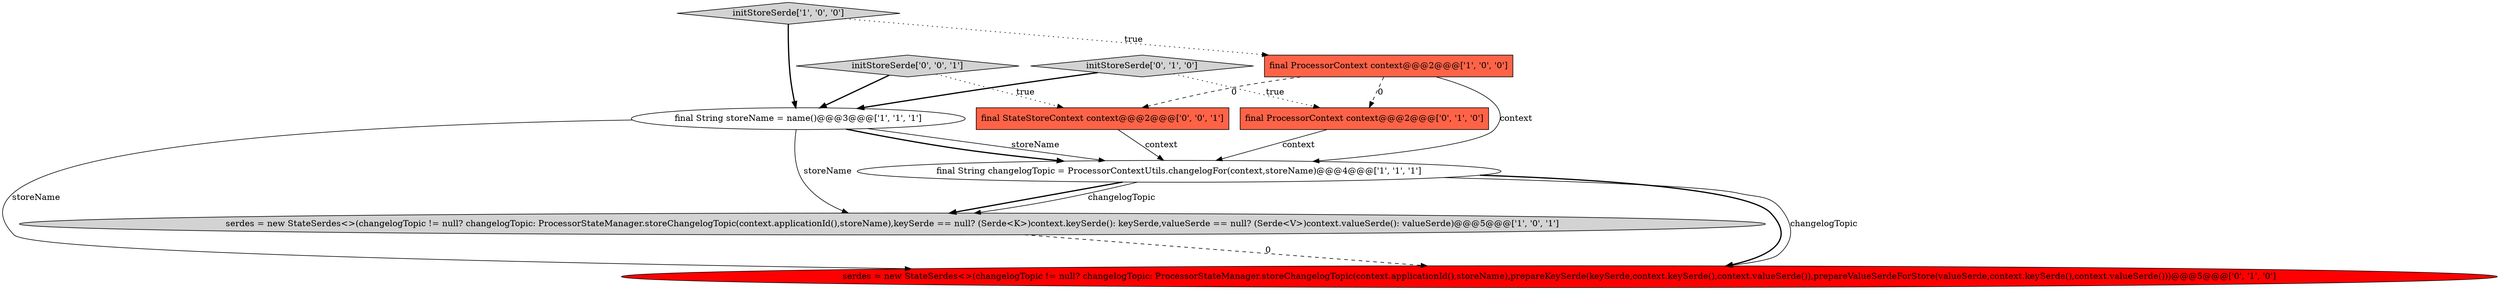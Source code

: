 digraph {
8 [style = filled, label = "initStoreSerde['0', '0', '1']", fillcolor = lightgray, shape = diamond image = "AAA0AAABBB3BBB"];
9 [style = filled, label = "final StateStoreContext context@@@2@@@['0', '0', '1']", fillcolor = tomato, shape = box image = "AAA0AAABBB3BBB"];
3 [style = filled, label = "serdes = new StateSerdes<>(changelogTopic != null? changelogTopic: ProcessorStateManager.storeChangelogTopic(context.applicationId(),storeName),keySerde == null? (Serde<K>)context.keySerde(): keySerde,valueSerde == null? (Serde<V>)context.valueSerde(): valueSerde)@@@5@@@['1', '0', '1']", fillcolor = lightgray, shape = ellipse image = "AAA0AAABBB1BBB"];
5 [style = filled, label = "final ProcessorContext context@@@2@@@['0', '1', '0']", fillcolor = tomato, shape = box image = "AAA1AAABBB2BBB"];
6 [style = filled, label = "initStoreSerde['0', '1', '0']", fillcolor = lightgray, shape = diamond image = "AAA0AAABBB2BBB"];
2 [style = filled, label = "final String storeName = name()@@@3@@@['1', '1', '1']", fillcolor = white, shape = ellipse image = "AAA0AAABBB1BBB"];
1 [style = filled, label = "final String changelogTopic = ProcessorContextUtils.changelogFor(context,storeName)@@@4@@@['1', '1', '1']", fillcolor = white, shape = ellipse image = "AAA0AAABBB1BBB"];
4 [style = filled, label = "final ProcessorContext context@@@2@@@['1', '0', '0']", fillcolor = tomato, shape = box image = "AAA1AAABBB1BBB"];
0 [style = filled, label = "initStoreSerde['1', '0', '0']", fillcolor = lightgray, shape = diamond image = "AAA0AAABBB1BBB"];
7 [style = filled, label = "serdes = new StateSerdes<>(changelogTopic != null? changelogTopic: ProcessorStateManager.storeChangelogTopic(context.applicationId(),storeName),prepareKeySerde(keySerde,context.keySerde(),context.valueSerde()),prepareValueSerdeForStore(valueSerde,context.keySerde(),context.valueSerde()))@@@5@@@['0', '1', '0']", fillcolor = red, shape = ellipse image = "AAA1AAABBB2BBB"];
1->3 [style = bold, label=""];
4->5 [style = dashed, label="0"];
5->1 [style = solid, label="context"];
4->9 [style = dashed, label="0"];
2->7 [style = solid, label="storeName"];
2->1 [style = solid, label="storeName"];
0->2 [style = bold, label=""];
8->9 [style = dotted, label="true"];
8->2 [style = bold, label=""];
2->3 [style = solid, label="storeName"];
9->1 [style = solid, label="context"];
3->7 [style = dashed, label="0"];
1->3 [style = solid, label="changelogTopic"];
1->7 [style = bold, label=""];
2->1 [style = bold, label=""];
1->7 [style = solid, label="changelogTopic"];
0->4 [style = dotted, label="true"];
6->5 [style = dotted, label="true"];
4->1 [style = solid, label="context"];
6->2 [style = bold, label=""];
}
